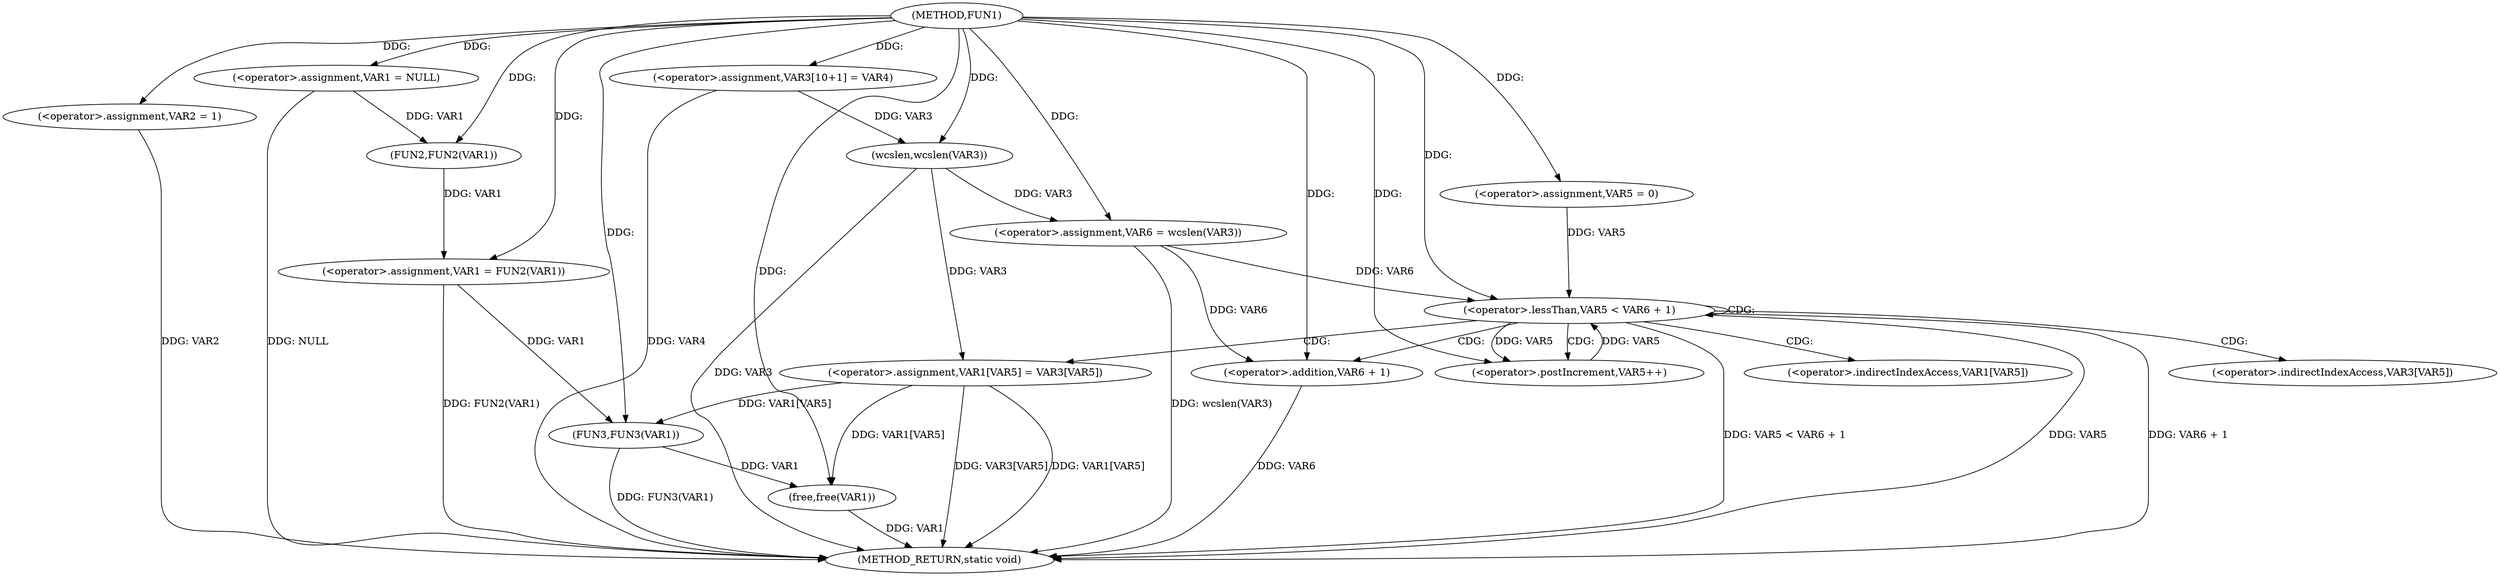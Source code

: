 digraph FUN1 {  
"1000100" [label = "(METHOD,FUN1)" ]
"1000147" [label = "(METHOD_RETURN,static void)" ]
"1000103" [label = "(<operator>.assignment,VAR1 = NULL)" ]
"1000106" [label = "(<operator>.assignment,VAR2 = 1)" ]
"1000109" [label = "(<operator>.assignment,VAR1 = FUN2(VAR1))" ]
"1000111" [label = "(FUN2,FUN2(VAR1))" ]
"1000115" [label = "(<operator>.assignment,VAR3[10+1] = VAR4)" ]
"1000120" [label = "(<operator>.assignment,VAR6 = wcslen(VAR3))" ]
"1000122" [label = "(wcslen,wcslen(VAR3))" ]
"1000125" [label = "(<operator>.assignment,VAR5 = 0)" ]
"1000128" [label = "(<operator>.lessThan,VAR5 < VAR6 + 1)" ]
"1000130" [label = "(<operator>.addition,VAR6 + 1)" ]
"1000133" [label = "(<operator>.postIncrement,VAR5++)" ]
"1000136" [label = "(<operator>.assignment,VAR1[VAR5] = VAR3[VAR5])" ]
"1000143" [label = "(FUN3,FUN3(VAR1))" ]
"1000145" [label = "(free,free(VAR1))" ]
"1000137" [label = "(<operator>.indirectIndexAccess,VAR1[VAR5])" ]
"1000140" [label = "(<operator>.indirectIndexAccess,VAR3[VAR5])" ]
  "1000115" -> "1000147"  [ label = "DDG: VAR4"] 
  "1000128" -> "1000147"  [ label = "DDG: VAR6 + 1"] 
  "1000106" -> "1000147"  [ label = "DDG: VAR2"] 
  "1000103" -> "1000147"  [ label = "DDG: NULL"] 
  "1000122" -> "1000147"  [ label = "DDG: VAR3"] 
  "1000136" -> "1000147"  [ label = "DDG: VAR3[VAR5]"] 
  "1000128" -> "1000147"  [ label = "DDG: VAR5 < VAR6 + 1"] 
  "1000145" -> "1000147"  [ label = "DDG: VAR1"] 
  "1000109" -> "1000147"  [ label = "DDG: FUN2(VAR1)"] 
  "1000130" -> "1000147"  [ label = "DDG: VAR6"] 
  "1000128" -> "1000147"  [ label = "DDG: VAR5"] 
  "1000143" -> "1000147"  [ label = "DDG: FUN3(VAR1)"] 
  "1000120" -> "1000147"  [ label = "DDG: wcslen(VAR3)"] 
  "1000136" -> "1000147"  [ label = "DDG: VAR1[VAR5]"] 
  "1000100" -> "1000103"  [ label = "DDG: "] 
  "1000100" -> "1000106"  [ label = "DDG: "] 
  "1000111" -> "1000109"  [ label = "DDG: VAR1"] 
  "1000100" -> "1000109"  [ label = "DDG: "] 
  "1000103" -> "1000111"  [ label = "DDG: VAR1"] 
  "1000100" -> "1000111"  [ label = "DDG: "] 
  "1000100" -> "1000115"  [ label = "DDG: "] 
  "1000122" -> "1000120"  [ label = "DDG: VAR3"] 
  "1000100" -> "1000120"  [ label = "DDG: "] 
  "1000115" -> "1000122"  [ label = "DDG: VAR3"] 
  "1000100" -> "1000122"  [ label = "DDG: "] 
  "1000100" -> "1000125"  [ label = "DDG: "] 
  "1000125" -> "1000128"  [ label = "DDG: VAR5"] 
  "1000133" -> "1000128"  [ label = "DDG: VAR5"] 
  "1000100" -> "1000128"  [ label = "DDG: "] 
  "1000120" -> "1000128"  [ label = "DDG: VAR6"] 
  "1000120" -> "1000130"  [ label = "DDG: VAR6"] 
  "1000100" -> "1000130"  [ label = "DDG: "] 
  "1000128" -> "1000133"  [ label = "DDG: VAR5"] 
  "1000100" -> "1000133"  [ label = "DDG: "] 
  "1000122" -> "1000136"  [ label = "DDG: VAR3"] 
  "1000109" -> "1000143"  [ label = "DDG: VAR1"] 
  "1000136" -> "1000143"  [ label = "DDG: VAR1[VAR5]"] 
  "1000100" -> "1000143"  [ label = "DDG: "] 
  "1000143" -> "1000145"  [ label = "DDG: VAR1"] 
  "1000136" -> "1000145"  [ label = "DDG: VAR1[VAR5]"] 
  "1000100" -> "1000145"  [ label = "DDG: "] 
  "1000128" -> "1000128"  [ label = "CDG: "] 
  "1000128" -> "1000137"  [ label = "CDG: "] 
  "1000128" -> "1000130"  [ label = "CDG: "] 
  "1000128" -> "1000133"  [ label = "CDG: "] 
  "1000128" -> "1000136"  [ label = "CDG: "] 
  "1000128" -> "1000140"  [ label = "CDG: "] 
}
